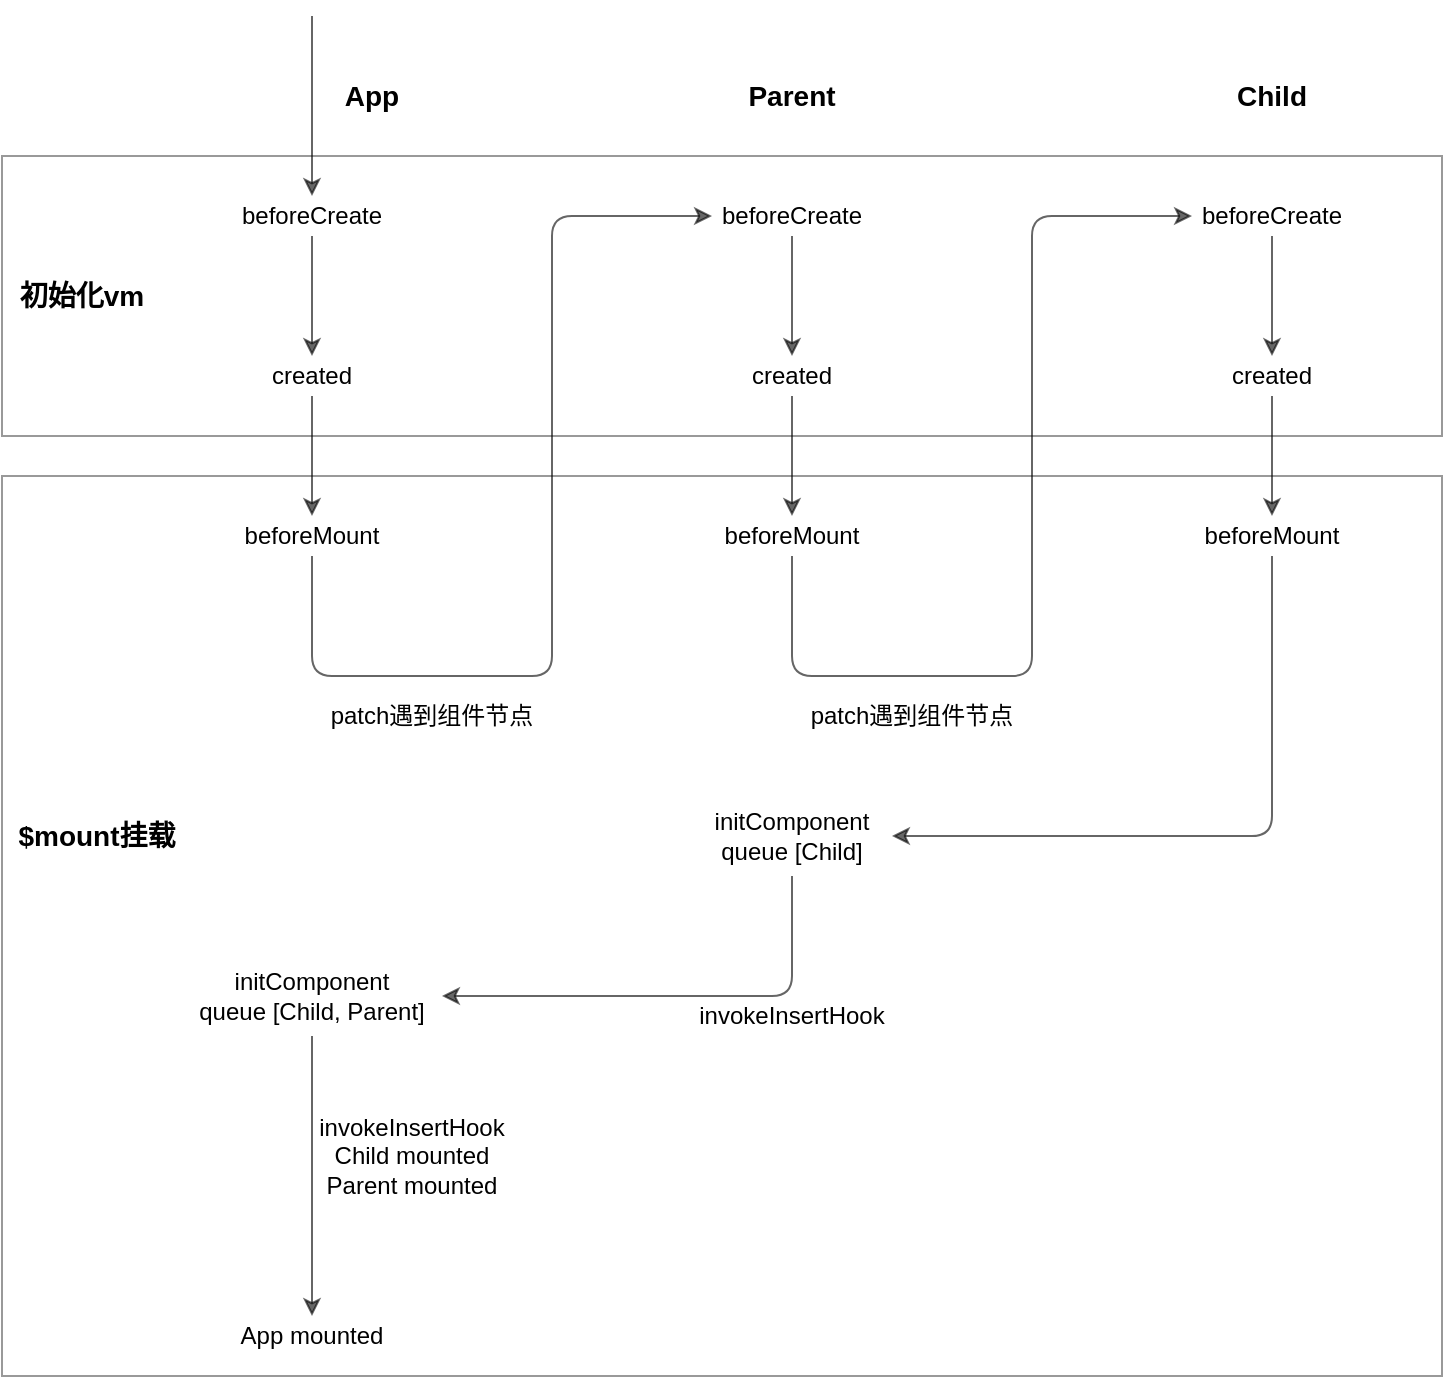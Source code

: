 <mxfile version="13.2.1" type="device"><diagram id="JnxXiz5C6g_s71KLk_nV" name="Page-1"><mxGraphModel dx="1038" dy="548" grid="1" gridSize="10" guides="1" tooltips="1" connect="1" arrows="1" fold="1" page="1" pageScale="1" pageWidth="827" pageHeight="1169" math="0" shadow="0"><root><mxCell id="0"/><mxCell id="1" parent="0"/><mxCell id="0vqiww8eQXypksHQ8JMC-46" value="" style="rounded=0;whiteSpace=wrap;html=1;fontSize=12;opacity=40;" vertex="1" parent="1"><mxGeometry x="40" y="270" width="720" height="450" as="geometry"/></mxCell><mxCell id="0vqiww8eQXypksHQ8JMC-45" value="" style="rounded=0;whiteSpace=wrap;html=1;fontSize=12;opacity=40;" vertex="1" parent="1"><mxGeometry x="40" y="110" width="720" height="140" as="geometry"/></mxCell><mxCell id="0vqiww8eQXypksHQ8JMC-2" value="beforeCreate" style="text;html=1;strokeColor=none;fillColor=none;align=center;verticalAlign=middle;whiteSpace=wrap;rounded=0;" vertex="1" parent="1"><mxGeometry x="155" y="130" width="80" height="20" as="geometry"/></mxCell><mxCell id="0vqiww8eQXypksHQ8JMC-4" value="created" style="text;html=1;strokeColor=none;fillColor=none;align=center;verticalAlign=middle;whiteSpace=wrap;rounded=0;" vertex="1" parent="1"><mxGeometry x="155" y="210" width="80" height="20" as="geometry"/></mxCell><mxCell id="0vqiww8eQXypksHQ8JMC-5" value="beforeMount" style="text;html=1;strokeColor=none;fillColor=none;align=center;verticalAlign=middle;whiteSpace=wrap;rounded=0;" vertex="1" parent="1"><mxGeometry x="155" y="290" width="80" height="20" as="geometry"/></mxCell><mxCell id="0vqiww8eQXypksHQ8JMC-6" value="" style="endArrow=classic;html=1;entryX=0.5;entryY=0;entryDx=0;entryDy=0;opacity=60;" edge="1" parent="1" target="0vqiww8eQXypksHQ8JMC-2"><mxGeometry width="50" height="50" relative="1" as="geometry"><mxPoint x="195" y="40" as="sourcePoint"/><mxPoint x="495" y="200" as="targetPoint"/></mxGeometry></mxCell><mxCell id="0vqiww8eQXypksHQ8JMC-7" value="" style="endArrow=classic;html=1;exitX=0.5;exitY=1;exitDx=0;exitDy=0;opacity=60;" edge="1" parent="1" source="0vqiww8eQXypksHQ8JMC-2" target="0vqiww8eQXypksHQ8JMC-4"><mxGeometry width="50" height="50" relative="1" as="geometry"><mxPoint x="445" y="250" as="sourcePoint"/><mxPoint x="495" y="200" as="targetPoint"/></mxGeometry></mxCell><mxCell id="0vqiww8eQXypksHQ8JMC-8" value="" style="endArrow=classic;html=1;exitX=0.5;exitY=1;exitDx=0;exitDy=0;entryX=0.5;entryY=0;entryDx=0;entryDy=0;opacity=60;" edge="1" parent="1" source="0vqiww8eQXypksHQ8JMC-4" target="0vqiww8eQXypksHQ8JMC-5"><mxGeometry width="50" height="50" relative="1" as="geometry"><mxPoint x="445" y="250" as="sourcePoint"/><mxPoint x="495" y="200" as="targetPoint"/></mxGeometry></mxCell><mxCell id="0vqiww8eQXypksHQ8JMC-9" value="beforeCreate" style="text;html=1;strokeColor=none;fillColor=none;align=center;verticalAlign=middle;whiteSpace=wrap;rounded=0;" vertex="1" parent="1"><mxGeometry x="395" y="130" width="80" height="20" as="geometry"/></mxCell><mxCell id="0vqiww8eQXypksHQ8JMC-10" value="created" style="text;html=1;strokeColor=none;fillColor=none;align=center;verticalAlign=middle;whiteSpace=wrap;rounded=0;" vertex="1" parent="1"><mxGeometry x="395" y="210" width="80" height="20" as="geometry"/></mxCell><mxCell id="0vqiww8eQXypksHQ8JMC-11" value="beforeMount" style="text;html=1;strokeColor=none;fillColor=none;align=center;verticalAlign=middle;whiteSpace=wrap;rounded=0;" vertex="1" parent="1"><mxGeometry x="395" y="290" width="80" height="20" as="geometry"/></mxCell><mxCell id="0vqiww8eQXypksHQ8JMC-12" value="" style="endArrow=classic;html=1;exitX=0.5;exitY=1;exitDx=0;exitDy=0;opacity=60;" edge="1" parent="1" source="0vqiww8eQXypksHQ8JMC-9" target="0vqiww8eQXypksHQ8JMC-10"><mxGeometry width="50" height="50" relative="1" as="geometry"><mxPoint x="685" y="250" as="sourcePoint"/><mxPoint x="735" y="200" as="targetPoint"/></mxGeometry></mxCell><mxCell id="0vqiww8eQXypksHQ8JMC-13" value="" style="endArrow=classic;html=1;exitX=0.5;exitY=1;exitDx=0;exitDy=0;entryX=0.5;entryY=0;entryDx=0;entryDy=0;opacity=60;" edge="1" parent="1" source="0vqiww8eQXypksHQ8JMC-10" target="0vqiww8eQXypksHQ8JMC-11"><mxGeometry width="50" height="50" relative="1" as="geometry"><mxPoint x="685" y="250" as="sourcePoint"/><mxPoint x="735" y="200" as="targetPoint"/></mxGeometry></mxCell><mxCell id="0vqiww8eQXypksHQ8JMC-14" value="beforeCreate" style="text;html=1;strokeColor=none;fillColor=none;align=center;verticalAlign=middle;whiteSpace=wrap;rounded=0;" vertex="1" parent="1"><mxGeometry x="635" y="130" width="80" height="20" as="geometry"/></mxCell><mxCell id="0vqiww8eQXypksHQ8JMC-15" value="created" style="text;html=1;strokeColor=none;fillColor=none;align=center;verticalAlign=middle;whiteSpace=wrap;rounded=0;" vertex="1" parent="1"><mxGeometry x="635" y="210" width="80" height="20" as="geometry"/></mxCell><mxCell id="0vqiww8eQXypksHQ8JMC-16" value="beforeMount" style="text;html=1;strokeColor=none;fillColor=none;align=center;verticalAlign=middle;whiteSpace=wrap;rounded=0;" vertex="1" parent="1"><mxGeometry x="635" y="290" width="80" height="20" as="geometry"/></mxCell><mxCell id="0vqiww8eQXypksHQ8JMC-17" value="" style="endArrow=classic;html=1;exitX=0.5;exitY=1;exitDx=0;exitDy=0;opacity=60;" edge="1" parent="1" source="0vqiww8eQXypksHQ8JMC-14" target="0vqiww8eQXypksHQ8JMC-15"><mxGeometry width="50" height="50" relative="1" as="geometry"><mxPoint x="925" y="250" as="sourcePoint"/><mxPoint x="975" y="200" as="targetPoint"/></mxGeometry></mxCell><mxCell id="0vqiww8eQXypksHQ8JMC-18" value="" style="endArrow=classic;html=1;exitX=0.5;exitY=1;exitDx=0;exitDy=0;entryX=0.5;entryY=0;entryDx=0;entryDy=0;opacity=60;" edge="1" parent="1" source="0vqiww8eQXypksHQ8JMC-15" target="0vqiww8eQXypksHQ8JMC-16"><mxGeometry width="50" height="50" relative="1" as="geometry"><mxPoint x="925" y="250" as="sourcePoint"/><mxPoint x="975" y="200" as="targetPoint"/></mxGeometry></mxCell><mxCell id="0vqiww8eQXypksHQ8JMC-19" value="" style="endArrow=classic;html=1;exitX=0.5;exitY=1;exitDx=0;exitDy=0;entryX=0;entryY=0.5;entryDx=0;entryDy=0;opacity=60;" edge="1" parent="1" source="0vqiww8eQXypksHQ8JMC-5" target="0vqiww8eQXypksHQ8JMC-9"><mxGeometry width="50" height="50" relative="1" as="geometry"><mxPoint x="445" y="250" as="sourcePoint"/><mxPoint x="315" y="370" as="targetPoint"/><Array as="points"><mxPoint x="195" y="370"/><mxPoint x="315" y="370"/><mxPoint x="315" y="140"/></Array></mxGeometry></mxCell><mxCell id="0vqiww8eQXypksHQ8JMC-20" value="" style="endArrow=classic;html=1;entryX=0;entryY=0.5;entryDx=0;entryDy=0;exitX=0.5;exitY=1;exitDx=0;exitDy=0;opacity=60;" edge="1" parent="1" source="0vqiww8eQXypksHQ8JMC-11" target="0vqiww8eQXypksHQ8JMC-14"><mxGeometry width="50" height="50" relative="1" as="geometry"><mxPoint x="395" y="340" as="sourcePoint"/><mxPoint x="585" y="120" as="targetPoint"/><Array as="points"><mxPoint x="435" y="370"/><mxPoint x="555" y="370"/><mxPoint x="555" y="140"/></Array></mxGeometry></mxCell><mxCell id="0vqiww8eQXypksHQ8JMC-24" value="App" style="text;html=1;strokeColor=none;fillColor=none;align=center;verticalAlign=middle;whiteSpace=wrap;rounded=0;fontStyle=1;fontSize=14;" vertex="1" parent="1"><mxGeometry x="205" y="70" width="40" height="20" as="geometry"/></mxCell><mxCell id="0vqiww8eQXypksHQ8JMC-25" value="Parent" style="text;html=1;strokeColor=none;fillColor=none;align=center;verticalAlign=middle;whiteSpace=wrap;rounded=0;fontStyle=1;fontSize=14;" vertex="1" parent="1"><mxGeometry x="415" y="70" width="40" height="20" as="geometry"/></mxCell><mxCell id="0vqiww8eQXypksHQ8JMC-26" value="Child" style="text;html=1;strokeColor=none;fillColor=none;align=center;verticalAlign=middle;whiteSpace=wrap;rounded=0;fontStyle=1;fontSize=14;" vertex="1" parent="1"><mxGeometry x="655" y="70" width="40" height="20" as="geometry"/></mxCell><mxCell id="0vqiww8eQXypksHQ8JMC-27" value="patch遇到组件节点" style="text;html=1;strokeColor=none;fillColor=none;align=center;verticalAlign=middle;whiteSpace=wrap;rounded=0;fontSize=12;" vertex="1" parent="1"><mxGeometry x="185" y="380" width="140" height="20" as="geometry"/></mxCell><mxCell id="0vqiww8eQXypksHQ8JMC-28" value="patch遇到组件节点" style="text;html=1;strokeColor=none;fillColor=none;align=center;verticalAlign=middle;whiteSpace=wrap;rounded=0;fontSize=12;" vertex="1" parent="1"><mxGeometry x="425" y="380" width="140" height="20" as="geometry"/></mxCell><mxCell id="0vqiww8eQXypksHQ8JMC-29" value="" style="endArrow=classic;html=1;fontSize=14;opacity=60;exitX=0.5;exitY=1;exitDx=0;exitDy=0;entryX=1;entryY=0.5;entryDx=0;entryDy=0;" edge="1" parent="1" source="0vqiww8eQXypksHQ8JMC-16" target="0vqiww8eQXypksHQ8JMC-30"><mxGeometry width="50" height="50" relative="1" as="geometry"><mxPoint x="435" y="430" as="sourcePoint"/><mxPoint x="555" y="450" as="targetPoint"/><Array as="points"><mxPoint x="675" y="450"/></Array></mxGeometry></mxCell><mxCell id="0vqiww8eQXypksHQ8JMC-30" value="initComponent&lt;br&gt;queue [Child]" style="text;html=1;strokeColor=none;fillColor=none;align=center;verticalAlign=middle;whiteSpace=wrap;rounded=0;fontSize=12;" vertex="1" parent="1"><mxGeometry x="385" y="430" width="100" height="40" as="geometry"/></mxCell><mxCell id="0vqiww8eQXypksHQ8JMC-35" value="" style="endArrow=classic;html=1;fontSize=12;opacity=60;exitX=0.5;exitY=1;exitDx=0;exitDy=0;entryX=1;entryY=0.5;entryDx=0;entryDy=0;" edge="1" parent="1" source="0vqiww8eQXypksHQ8JMC-30" target="0vqiww8eQXypksHQ8JMC-36"><mxGeometry width="50" height="50" relative="1" as="geometry"><mxPoint x="515" y="540" as="sourcePoint"/><mxPoint x="275" y="530" as="targetPoint"/><Array as="points"><mxPoint x="435" y="530"/></Array></mxGeometry></mxCell><mxCell id="0vqiww8eQXypksHQ8JMC-36" value="initComponent&lt;br&gt;queue [Child, Parent]" style="text;html=1;strokeColor=none;fillColor=none;align=center;verticalAlign=middle;whiteSpace=wrap;rounded=0;fontSize=12;" vertex="1" parent="1"><mxGeometry x="130" y="510" width="130" height="40" as="geometry"/></mxCell><mxCell id="0vqiww8eQXypksHQ8JMC-38" value="invokeInsertHook&lt;br&gt;" style="text;html=1;strokeColor=none;fillColor=none;align=center;verticalAlign=middle;whiteSpace=wrap;rounded=0;fontSize=12;" vertex="1" parent="1"><mxGeometry x="415" y="530" width="40" height="20" as="geometry"/></mxCell><mxCell id="0vqiww8eQXypksHQ8JMC-41" value="" style="endArrow=classic;html=1;fontSize=12;opacity=60;exitX=0.5;exitY=1;exitDx=0;exitDy=0;entryX=0.5;entryY=0;entryDx=0;entryDy=0;" edge="1" parent="1" source="0vqiww8eQXypksHQ8JMC-36" target="0vqiww8eQXypksHQ8JMC-43"><mxGeometry width="50" height="50" relative="1" as="geometry"><mxPoint x="445" y="520" as="sourcePoint"/><mxPoint x="195" y="690" as="targetPoint"/></mxGeometry></mxCell><mxCell id="0vqiww8eQXypksHQ8JMC-42" value="invokeInsertHook&lt;br&gt;Child mounted&lt;br&gt;Parent mounted" style="text;html=1;strokeColor=none;fillColor=none;align=center;verticalAlign=middle;whiteSpace=wrap;rounded=0;fontSize=12;" vertex="1" parent="1"><mxGeometry x="225" y="600" width="40" height="20" as="geometry"/></mxCell><mxCell id="0vqiww8eQXypksHQ8JMC-43" value="App mounted" style="text;html=1;strokeColor=none;fillColor=none;align=center;verticalAlign=middle;whiteSpace=wrap;rounded=0;fontSize=12;" vertex="1" parent="1"><mxGeometry x="155" y="690" width="80" height="20" as="geometry"/></mxCell><mxCell id="0vqiww8eQXypksHQ8JMC-47" value="初始化vm" style="text;html=1;strokeColor=none;fillColor=none;align=center;verticalAlign=middle;whiteSpace=wrap;rounded=0;fontSize=14;opacity=40;fontStyle=1" vertex="1" parent="1"><mxGeometry x="40" y="170" width="80" height="20" as="geometry"/></mxCell><mxCell id="0vqiww8eQXypksHQ8JMC-48" value="$mount挂载" style="text;html=1;strokeColor=none;fillColor=none;align=center;verticalAlign=middle;whiteSpace=wrap;rounded=0;fontSize=14;opacity=40;fontStyle=1" vertex="1" parent="1"><mxGeometry x="40" y="440" width="95" height="20" as="geometry"/></mxCell></root></mxGraphModel></diagram></mxfile>